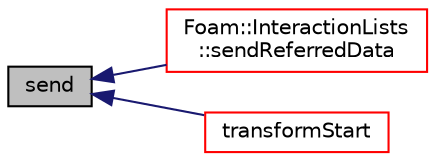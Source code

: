 digraph "send"
{
  bgcolor="transparent";
  edge [fontname="Helvetica",fontsize="10",labelfontname="Helvetica",labelfontsize="10"];
  node [fontname="Helvetica",fontsize="10",shape=record];
  rankdir="LR";
  Node1 [label="send",height=0.2,width=0.4,color="black", fillcolor="grey75", style="filled", fontcolor="black"];
  Node1 -> Node2 [dir="back",color="midnightblue",fontsize="10",style="solid",fontname="Helvetica"];
  Node2 [label="Foam::InteractionLists\l::sendReferredData",height=0.2,width=0.4,color="red",URL="$a01154.html#aed1094d32fa90d460449d22eae4eceae",tooltip="Prepare and send referred particles and wall data,. "];
  Node1 -> Node3 [dir="back",color="midnightblue",fontsize="10",style="solid",fontname="Helvetica"];
  Node3 [label="transformStart",height=0.2,width=0.4,color="red",URL="$a01432.html#ad81500f3e446cb0a0fa323d46e6c8575",tooltip="Destination in constructMap for transformed elements. "];
}
